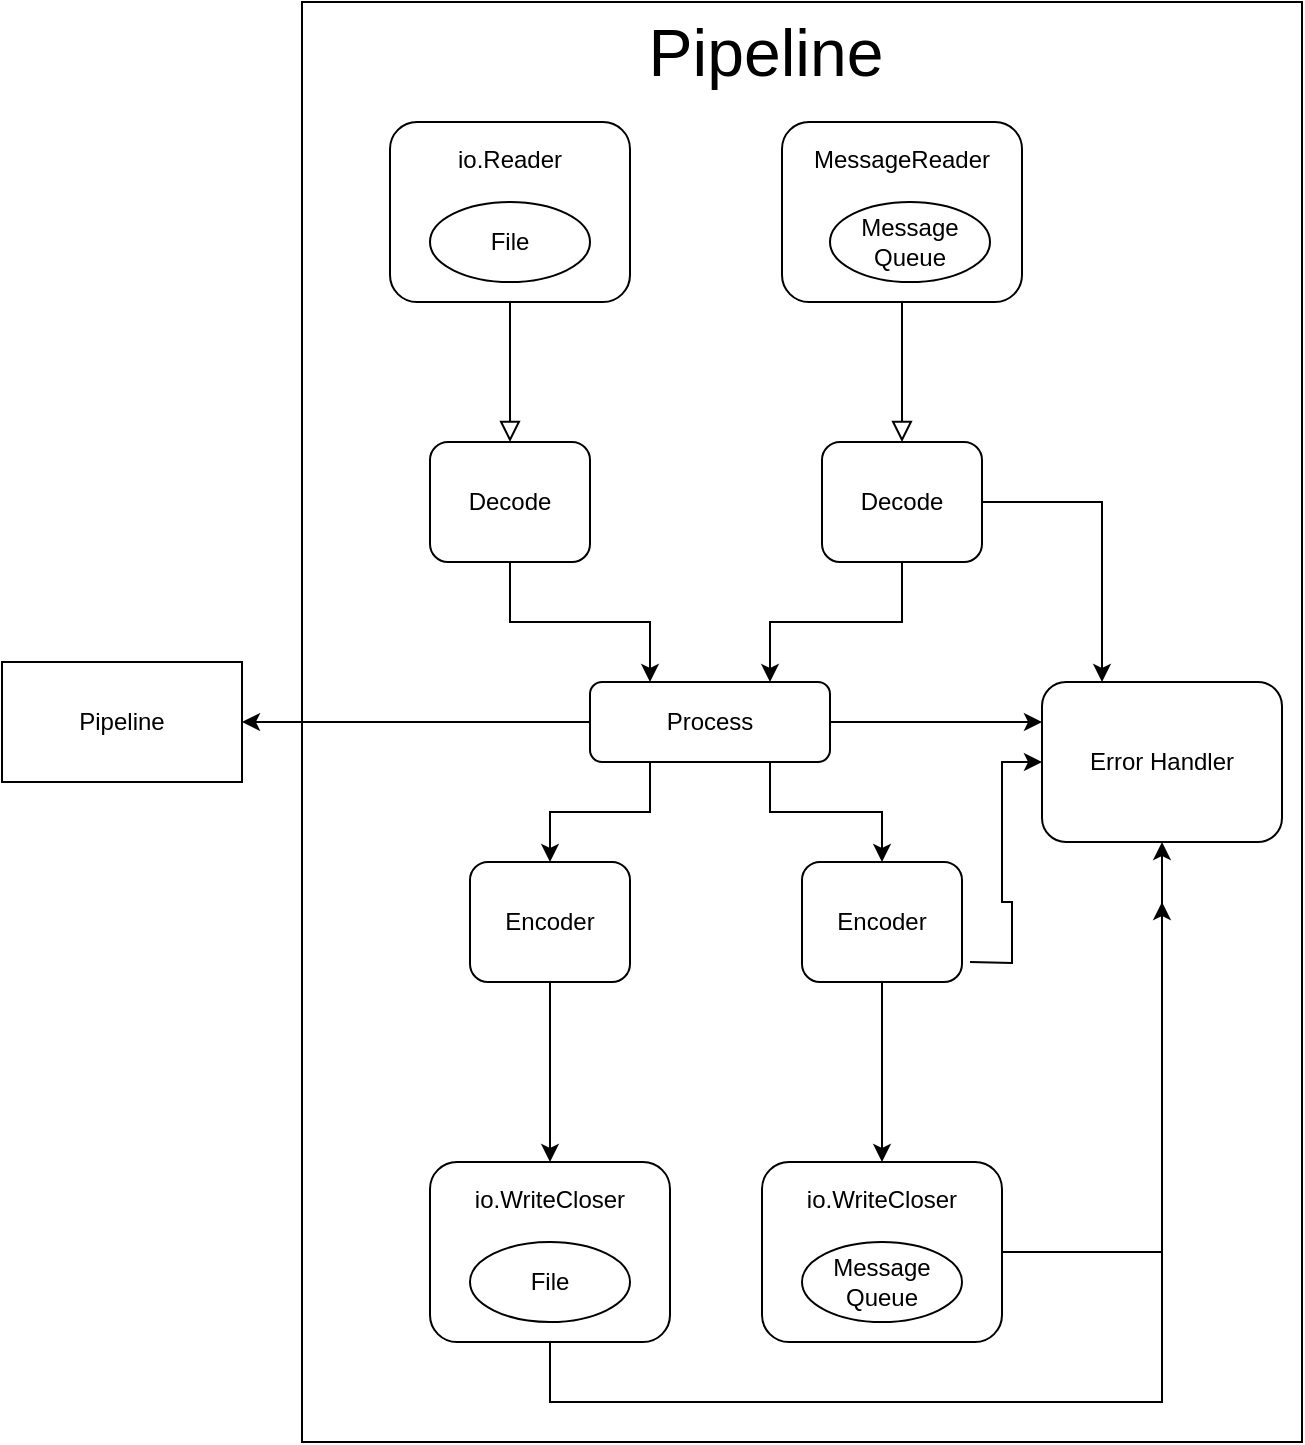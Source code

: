 <mxfile version="13.0.1" type="device"><diagram id="C5RBs43oDa-KdzZeNtuy" name="Page-1"><mxGraphModel dx="1422" dy="1894" grid="1" gridSize="10" guides="1" tooltips="1" connect="1" arrows="1" fold="1" page="1" pageScale="1" pageWidth="827" pageHeight="1169" math="0" shadow="0"><root><mxCell id="WIyWlLk6GJQsqaUBKTNV-0"/><mxCell id="WIyWlLk6GJQsqaUBKTNV-1" parent="WIyWlLk6GJQsqaUBKTNV-0"/><mxCell id="20GVK-GqKoZFtvDmCE0K-12" value="" style="rounded=0;whiteSpace=wrap;html=1;fillColor=none;" vertex="1" parent="WIyWlLk6GJQsqaUBKTNV-1"><mxGeometry x="200" y="-50" width="500" height="720" as="geometry"/></mxCell><mxCell id="WIyWlLk6GJQsqaUBKTNV-2" value="" style="rounded=0;html=1;jettySize=auto;orthogonalLoop=1;fontSize=11;endArrow=block;endFill=0;endSize=8;strokeWidth=1;shadow=0;labelBackgroundColor=none;edgeStyle=orthogonalEdgeStyle;" parent="WIyWlLk6GJQsqaUBKTNV-1" source="WIyWlLk6GJQsqaUBKTNV-3" target="20GVK-GqKoZFtvDmCE0K-1" edge="1"><mxGeometry relative="1" as="geometry"><mxPoint x="267" y="140" as="targetPoint"/></mxGeometry></mxCell><mxCell id="WIyWlLk6GJQsqaUBKTNV-3" value="&lt;p style=&quot;line-height: 120%&quot;&gt;io.Reader&lt;/p&gt;&lt;p style=&quot;line-height: 120%&quot;&gt;&lt;br&gt;&lt;/p&gt;&lt;p style=&quot;line-height: 120%&quot;&gt;&lt;br&gt;&lt;/p&gt;" style="rounded=1;whiteSpace=wrap;html=1;fontSize=12;glass=0;strokeWidth=1;shadow=0;" parent="WIyWlLk6GJQsqaUBKTNV-1" vertex="1"><mxGeometry x="244" y="10" width="120" height="90" as="geometry"/></mxCell><mxCell id="ti8BU7m-7-SMOwTfDLMj-26" style="edgeStyle=orthogonalEdgeStyle;rounded=0;orthogonalLoop=1;jettySize=auto;html=1;exitX=1;exitY=0.5;exitDx=0;exitDy=0;entryX=0;entryY=0.25;entryDx=0;entryDy=0;" parent="WIyWlLk6GJQsqaUBKTNV-1" source="WIyWlLk6GJQsqaUBKTNV-7" target="ti8BU7m-7-SMOwTfDLMj-23" edge="1"><mxGeometry relative="1" as="geometry"/></mxCell><mxCell id="20GVK-GqKoZFtvDmCE0K-8" style="edgeStyle=orthogonalEdgeStyle;rounded=0;orthogonalLoop=1;jettySize=auto;html=1;exitX=0;exitY=0.5;exitDx=0;exitDy=0;" edge="1" parent="WIyWlLk6GJQsqaUBKTNV-1" source="WIyWlLk6GJQsqaUBKTNV-7" target="20GVK-GqKoZFtvDmCE0K-9"><mxGeometry relative="1" as="geometry"><mxPoint x="200" y="310" as="targetPoint"/></mxGeometry></mxCell><mxCell id="20GVK-GqKoZFtvDmCE0K-19" style="edgeStyle=orthogonalEdgeStyle;rounded=0;orthogonalLoop=1;jettySize=auto;html=1;exitX=0.25;exitY=1;exitDx=0;exitDy=0;entryX=0.5;entryY=0;entryDx=0;entryDy=0;" edge="1" parent="WIyWlLk6GJQsqaUBKTNV-1" source="WIyWlLk6GJQsqaUBKTNV-7" target="20GVK-GqKoZFtvDmCE0K-15"><mxGeometry relative="1" as="geometry"/></mxCell><mxCell id="20GVK-GqKoZFtvDmCE0K-20" style="edgeStyle=orthogonalEdgeStyle;rounded=0;orthogonalLoop=1;jettySize=auto;html=1;exitX=0.75;exitY=1;exitDx=0;exitDy=0;entryX=0.5;entryY=0;entryDx=0;entryDy=0;" edge="1" parent="WIyWlLk6GJQsqaUBKTNV-1" source="WIyWlLk6GJQsqaUBKTNV-7" target="20GVK-GqKoZFtvDmCE0K-18"><mxGeometry relative="1" as="geometry"/></mxCell><mxCell id="WIyWlLk6GJQsqaUBKTNV-7" value="Process" style="rounded=1;whiteSpace=wrap;html=1;fontSize=12;glass=0;strokeWidth=1;shadow=0;" parent="WIyWlLk6GJQsqaUBKTNV-1" vertex="1"><mxGeometry x="344" y="290" width="120" height="40" as="geometry"/></mxCell><mxCell id="ti8BU7m-7-SMOwTfDLMj-24" style="edgeStyle=orthogonalEdgeStyle;rounded=0;orthogonalLoop=1;jettySize=auto;html=1;exitX=1;exitY=0.5;exitDx=0;exitDy=0;entryX=0.25;entryY=0;entryDx=0;entryDy=0;" parent="WIyWlLk6GJQsqaUBKTNV-1" source="WIyWlLk6GJQsqaUBKTNV-11" target="ti8BU7m-7-SMOwTfDLMj-23" edge="1"><mxGeometry relative="1" as="geometry"/></mxCell><mxCell id="20GVK-GqKoZFtvDmCE0K-4" style="edgeStyle=orthogonalEdgeStyle;rounded=0;orthogonalLoop=1;jettySize=auto;html=1;exitX=0.5;exitY=1;exitDx=0;exitDy=0;entryX=0.75;entryY=0;entryDx=0;entryDy=0;" edge="1" parent="WIyWlLk6GJQsqaUBKTNV-1" source="WIyWlLk6GJQsqaUBKTNV-11" target="WIyWlLk6GJQsqaUBKTNV-7"><mxGeometry relative="1" as="geometry"/></mxCell><mxCell id="WIyWlLk6GJQsqaUBKTNV-11" value="Decode" style="rounded=1;whiteSpace=wrap;html=1;fontSize=12;glass=0;strokeWidth=1;shadow=0;" parent="WIyWlLk6GJQsqaUBKTNV-1" vertex="1"><mxGeometry x="460" y="170" width="80" height="60" as="geometry"/></mxCell><mxCell id="ti8BU7m-7-SMOwTfDLMj-30" style="edgeStyle=orthogonalEdgeStyle;rounded=0;orthogonalLoop=1;jettySize=auto;html=1;exitX=1;exitY=0.5;exitDx=0;exitDy=0;entryX=0;entryY=0.5;entryDx=0;entryDy=0;" parent="WIyWlLk6GJQsqaUBKTNV-1" target="ti8BU7m-7-SMOwTfDLMj-23" edge="1"><mxGeometry relative="1" as="geometry"><mxPoint x="534" y="430" as="sourcePoint"/></mxGeometry></mxCell><mxCell id="ti8BU7m-7-SMOwTfDLMj-21" value="" style="edgeStyle=orthogonalEdgeStyle;rounded=0;orthogonalLoop=1;jettySize=auto;html=1;entryX=0.5;entryY=0;entryDx=0;entryDy=0;exitX=0.5;exitY=1;exitDx=0;exitDy=0;" parent="WIyWlLk6GJQsqaUBKTNV-1" source="20GVK-GqKoZFtvDmCE0K-15" target="ti8BU7m-7-SMOwTfDLMj-13" edge="1"><mxGeometry relative="1" as="geometry"><mxPoint x="404" y="570" as="targetPoint"/><mxPoint x="310" y="450" as="sourcePoint"/></mxGeometry></mxCell><mxCell id="ti8BU7m-7-SMOwTfDLMj-22" style="edgeStyle=orthogonalEdgeStyle;rounded=0;orthogonalLoop=1;jettySize=auto;html=1;exitX=0.5;exitY=1;exitDx=0;exitDy=0;entryX=0.5;entryY=0;entryDx=0;entryDy=0;" parent="WIyWlLk6GJQsqaUBKTNV-1" source="20GVK-GqKoZFtvDmCE0K-18" target="ti8BU7m-7-SMOwTfDLMj-16" edge="1"><mxGeometry relative="1" as="geometry"><mxPoint x="504" y="450" as="sourcePoint"/></mxGeometry></mxCell><mxCell id="ti8BU7m-7-SMOwTfDLMj-31" style="edgeStyle=orthogonalEdgeStyle;rounded=0;orthogonalLoop=1;jettySize=auto;html=1;exitX=1;exitY=0.5;exitDx=0;exitDy=0;entryX=0.5;entryY=1;entryDx=0;entryDy=0;" parent="WIyWlLk6GJQsqaUBKTNV-1" source="ti8BU7m-7-SMOwTfDLMj-16" target="ti8BU7m-7-SMOwTfDLMj-23" edge="1"><mxGeometry relative="1" as="geometry"><mxPoint x="464" y="470" as="sourcePoint"/></mxGeometry></mxCell><mxCell id="ti8BU7m-7-SMOwTfDLMj-2" value="File" style="ellipse;whiteSpace=wrap;html=1;" parent="WIyWlLk6GJQsqaUBKTNV-1" vertex="1"><mxGeometry x="264" y="50" width="80" height="40" as="geometry"/></mxCell><mxCell id="ti8BU7m-7-SMOwTfDLMj-5" value="" style="rounded=0;html=1;jettySize=auto;orthogonalLoop=1;fontSize=11;endArrow=block;endFill=0;endSize=8;strokeWidth=1;shadow=0;labelBackgroundColor=none;edgeStyle=orthogonalEdgeStyle;entryX=0.5;entryY=0;entryDx=0;entryDy=0;" parent="WIyWlLk6GJQsqaUBKTNV-1" source="ti8BU7m-7-SMOwTfDLMj-6" target="WIyWlLk6GJQsqaUBKTNV-11" edge="1"><mxGeometry relative="1" as="geometry"><mxPoint x="414" y="100" as="targetPoint"/></mxGeometry></mxCell><mxCell id="ti8BU7m-7-SMOwTfDLMj-6" value="&lt;p style=&quot;line-height: 120%&quot;&gt;MessageReader&lt;/p&gt;&lt;p style=&quot;line-height: 120%&quot;&gt;&lt;br&gt;&lt;/p&gt;&lt;p style=&quot;line-height: 120%&quot;&gt;&lt;br&gt;&lt;/p&gt;" style="rounded=1;whiteSpace=wrap;html=1;fontSize=12;glass=0;strokeWidth=1;shadow=0;" parent="WIyWlLk6GJQsqaUBKTNV-1" vertex="1"><mxGeometry x="440" y="10" width="120" height="90" as="geometry"/></mxCell><mxCell id="ti8BU7m-7-SMOwTfDLMj-7" value="Message Queue" style="ellipse;whiteSpace=wrap;html=1;" parent="WIyWlLk6GJQsqaUBKTNV-1" vertex="1"><mxGeometry x="464" y="50" width="80" height="40" as="geometry"/></mxCell><mxCell id="20GVK-GqKoZFtvDmCE0K-7" style="edgeStyle=orthogonalEdgeStyle;rounded=0;orthogonalLoop=1;jettySize=auto;html=1;exitX=0.5;exitY=1;exitDx=0;exitDy=0;" edge="1" parent="WIyWlLk6GJQsqaUBKTNV-1" source="ti8BU7m-7-SMOwTfDLMj-13"><mxGeometry relative="1" as="geometry"><mxPoint x="630" y="400" as="targetPoint"/><Array as="points"><mxPoint x="324" y="650"/><mxPoint x="630" y="650"/></Array></mxGeometry></mxCell><mxCell id="ti8BU7m-7-SMOwTfDLMj-13" value="&lt;p style=&quot;line-height: 120%&quot;&gt;io.WriteCloser&lt;/p&gt;&lt;p style=&quot;line-height: 120%&quot;&gt;&lt;br&gt;&lt;/p&gt;&lt;p style=&quot;line-height: 120%&quot;&gt;&lt;br&gt;&lt;/p&gt;" style="rounded=1;whiteSpace=wrap;html=1;fontSize=12;glass=0;strokeWidth=1;shadow=0;" parent="WIyWlLk6GJQsqaUBKTNV-1" vertex="1"><mxGeometry x="264" y="530" width="120" height="90" as="geometry"/></mxCell><mxCell id="ti8BU7m-7-SMOwTfDLMj-14" value="File" style="ellipse;whiteSpace=wrap;html=1;" parent="WIyWlLk6GJQsqaUBKTNV-1" vertex="1"><mxGeometry x="284" y="570" width="80" height="40" as="geometry"/></mxCell><mxCell id="ti8BU7m-7-SMOwTfDLMj-16" value="&lt;p style=&quot;line-height: 120%&quot;&gt;io.WriteCloser&lt;/p&gt;&lt;p style=&quot;line-height: 120%&quot;&gt;&lt;br&gt;&lt;/p&gt;&lt;p style=&quot;line-height: 120%&quot;&gt;&lt;br&gt;&lt;/p&gt;" style="rounded=1;whiteSpace=wrap;html=1;fontSize=12;glass=0;strokeWidth=1;shadow=0;" parent="WIyWlLk6GJQsqaUBKTNV-1" vertex="1"><mxGeometry x="430" y="530" width="120" height="90" as="geometry"/></mxCell><mxCell id="ti8BU7m-7-SMOwTfDLMj-17" value="Message Queue" style="ellipse;whiteSpace=wrap;html=1;" parent="WIyWlLk6GJQsqaUBKTNV-1" vertex="1"><mxGeometry x="450" y="570" width="80" height="40" as="geometry"/></mxCell><mxCell id="ti8BU7m-7-SMOwTfDLMj-23" value="Error Handler" style="rounded=1;whiteSpace=wrap;html=1;fontSize=12;glass=0;strokeWidth=1;shadow=0;" parent="WIyWlLk6GJQsqaUBKTNV-1" vertex="1"><mxGeometry x="570" y="290" width="120" height="80" as="geometry"/></mxCell><mxCell id="20GVK-GqKoZFtvDmCE0K-5" style="edgeStyle=orthogonalEdgeStyle;rounded=0;orthogonalLoop=1;jettySize=auto;html=1;exitX=0.5;exitY=1;exitDx=0;exitDy=0;entryX=0.25;entryY=0;entryDx=0;entryDy=0;" edge="1" parent="WIyWlLk6GJQsqaUBKTNV-1" source="20GVK-GqKoZFtvDmCE0K-1" target="WIyWlLk6GJQsqaUBKTNV-7"><mxGeometry relative="1" as="geometry"/></mxCell><mxCell id="20GVK-GqKoZFtvDmCE0K-1" value="Decode" style="rounded=1;whiteSpace=wrap;html=1;fontSize=12;glass=0;strokeWidth=1;shadow=0;" vertex="1" parent="WIyWlLk6GJQsqaUBKTNV-1"><mxGeometry x="264" y="170" width="80" height="60" as="geometry"/></mxCell><mxCell id="20GVK-GqKoZFtvDmCE0K-9" value="Pipeline" style="rounded=0;whiteSpace=wrap;html=1;" vertex="1" parent="WIyWlLk6GJQsqaUBKTNV-1"><mxGeometry x="50" y="280" width="120" height="60" as="geometry"/></mxCell><mxCell id="20GVK-GqKoZFtvDmCE0K-13" value="&lt;font style=&quot;font-size: 33px&quot;&gt;Pipeline&lt;/font&gt;" style="text;html=1;strokeColor=none;fillColor=none;align=center;verticalAlign=middle;whiteSpace=wrap;rounded=0;" vertex="1" parent="WIyWlLk6GJQsqaUBKTNV-1"><mxGeometry x="364" y="-40" width="136" height="30" as="geometry"/></mxCell><mxCell id="20GVK-GqKoZFtvDmCE0K-15" value="Encoder" style="rounded=1;whiteSpace=wrap;html=1;fontSize=12;glass=0;strokeWidth=1;shadow=0;" vertex="1" parent="WIyWlLk6GJQsqaUBKTNV-1"><mxGeometry x="284" y="380" width="80" height="60" as="geometry"/></mxCell><mxCell id="20GVK-GqKoZFtvDmCE0K-18" value="Encoder" style="rounded=1;whiteSpace=wrap;html=1;fontSize=12;glass=0;strokeWidth=1;shadow=0;" vertex="1" parent="WIyWlLk6GJQsqaUBKTNV-1"><mxGeometry x="450" y="380" width="80" height="60" as="geometry"/></mxCell></root></mxGraphModel></diagram></mxfile>
